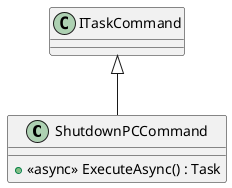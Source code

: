 @startuml
class ShutdownPCCommand {
    + <<async>> ExecuteAsync() : Task
}
ITaskCommand <|-- ShutdownPCCommand
@enduml
